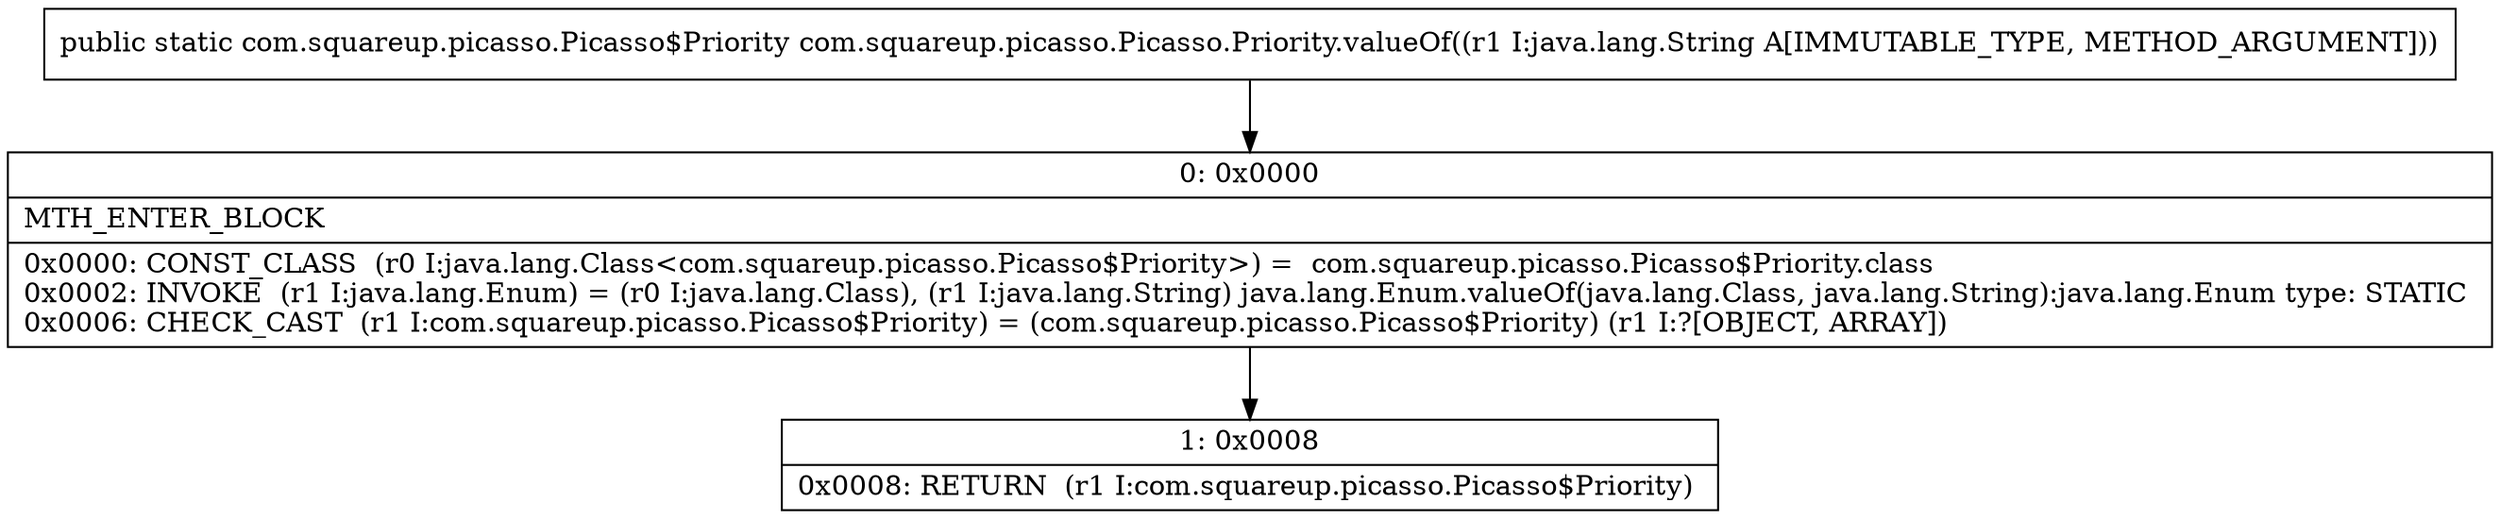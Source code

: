 digraph "CFG forcom.squareup.picasso.Picasso.Priority.valueOf(Ljava\/lang\/String;)Lcom\/squareup\/picasso\/Picasso$Priority;" {
Node_0 [shape=record,label="{0\:\ 0x0000|MTH_ENTER_BLOCK\l|0x0000: CONST_CLASS  (r0 I:java.lang.Class\<com.squareup.picasso.Picasso$Priority\>) =  com.squareup.picasso.Picasso$Priority.class \l0x0002: INVOKE  (r1 I:java.lang.Enum) = (r0 I:java.lang.Class), (r1 I:java.lang.String) java.lang.Enum.valueOf(java.lang.Class, java.lang.String):java.lang.Enum type: STATIC \l0x0006: CHECK_CAST  (r1 I:com.squareup.picasso.Picasso$Priority) = (com.squareup.picasso.Picasso$Priority) (r1 I:?[OBJECT, ARRAY]) \l}"];
Node_1 [shape=record,label="{1\:\ 0x0008|0x0008: RETURN  (r1 I:com.squareup.picasso.Picasso$Priority) \l}"];
MethodNode[shape=record,label="{public static com.squareup.picasso.Picasso$Priority com.squareup.picasso.Picasso.Priority.valueOf((r1 I:java.lang.String A[IMMUTABLE_TYPE, METHOD_ARGUMENT])) }"];
MethodNode -> Node_0;
Node_0 -> Node_1;
}

